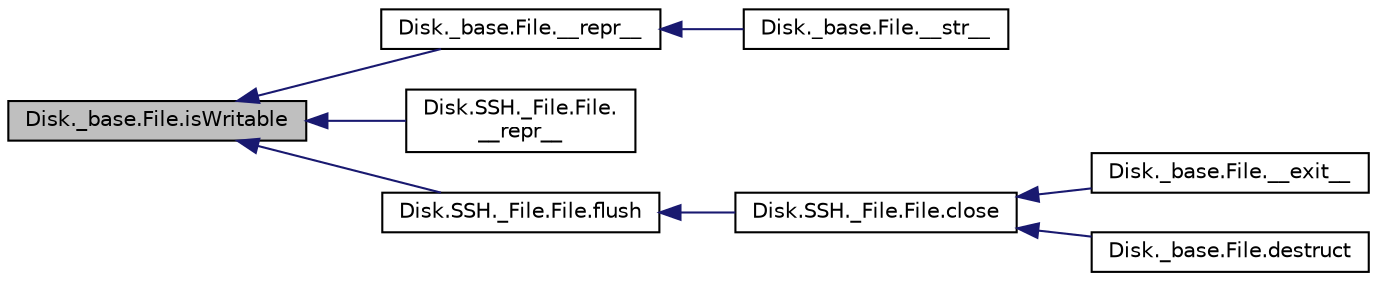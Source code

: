 digraph "Disk._base.File.isWritable"
{
 // INTERACTIVE_SVG=YES
  bgcolor="transparent";
  edge [fontname="Helvetica",fontsize="10",labelfontname="Helvetica",labelfontsize="10"];
  node [fontname="Helvetica",fontsize="10",shape=record];
  rankdir="LR";
  Node1 [label="Disk._base.File.isWritable",height=0.2,width=0.4,color="black", fillcolor="grey75", style="filled" fontcolor="black"];
  Node1 -> Node2 [dir="back",color="midnightblue",fontsize="10",style="solid",fontname="Helvetica"];
  Node2 [label="Disk._base.File.__repr__",height=0.2,width=0.4,color="black",URL="$class_disk_1_1__base_1_1_file.html#aa6035675eda3f591d6a7404e07453816"];
  Node2 -> Node3 [dir="back",color="midnightblue",fontsize="10",style="solid",fontname="Helvetica"];
  Node3 [label="Disk._base.File.__str__",height=0.2,width=0.4,color="black",URL="$class_disk_1_1__base_1_1_file.html#afecee354ca982223e41d25bf0910d8f2"];
  Node1 -> Node4 [dir="back",color="midnightblue",fontsize="10",style="solid",fontname="Helvetica"];
  Node4 [label="Disk.SSH._File.File.\l__repr__",height=0.2,width=0.4,color="black",URL="$class_disk_1_1_s_s_h_1_1___file_1_1_file.html#aa2cb1ac59649f601a1c209b425923f38"];
  Node1 -> Node5 [dir="back",color="midnightblue",fontsize="10",style="solid",fontname="Helvetica"];
  Node5 [label="Disk.SSH._File.File.flush",height=0.2,width=0.4,color="black",URL="$class_disk_1_1_s_s_h_1_1___file_1_1_file.html#a2b8fa9d0d909bb45c91d589d2e0cf6d3",tooltip="Uploads the file if changed."];
  Node5 -> Node6 [dir="back",color="midnightblue",fontsize="10",style="solid",fontname="Helvetica"];
  Node6 [label="Disk.SSH._File.File.close",height=0.2,width=0.4,color="black",URL="$class_disk_1_1_s_s_h_1_1___file_1_1_file.html#a78a57bc0b49bb00fe9672e04fba5661c"];
  Node6 -> Node7 [dir="back",color="midnightblue",fontsize="10",style="solid",fontname="Helvetica"];
  Node7 [label="Disk._base.File.__exit__",height=0.2,width=0.4,color="black",URL="$class_disk_1_1__base_1_1_file.html#ad9e735b15b84fb029c777c9f48e30295"];
  Node6 -> Node8 [dir="back",color="midnightblue",fontsize="10",style="solid",fontname="Helvetica"];
  Node8 [label="Disk._base.File.destruct",height=0.2,width=0.4,color="black",URL="$class_disk_1_1__base_1_1_file.html#ababdfcceed76d07a67803fb4b7272e4d"];
}
